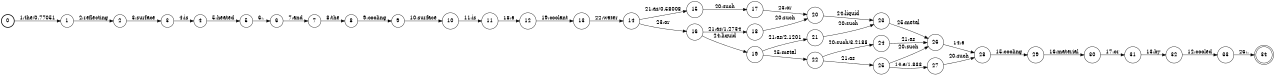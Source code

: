 digraph FST {
rankdir = LR;
size = "8.5,11";
label = "";
center = 1;
orientation = Portrait;
ranksep = "0.4";
nodesep = "0.25";
0 [label = "0", shape = circle, style = bold, fontsize = 14]
	0 -> 1 [label = "1:the/0.77051", fontsize = 14];
1 [label = "1", shape = circle, style = solid, fontsize = 14]
	1 -> 2 [label = "2:reflecting", fontsize = 14];
2 [label = "2", shape = circle, style = solid, fontsize = 14]
	2 -> 3 [label = "3:surface", fontsize = 14];
3 [label = "3", shape = circle, style = solid, fontsize = 14]
	3 -> 4 [label = "4:is", fontsize = 14];
4 [label = "4", shape = circle, style = solid, fontsize = 14]
	4 -> 5 [label = "5:heated", fontsize = 14];
5 [label = "5", shape = circle, style = solid, fontsize = 14]
	5 -> 6 [label = "6:,", fontsize = 14];
6 [label = "6", shape = circle, style = solid, fontsize = 14]
	6 -> 7 [label = "7:and", fontsize = 14];
7 [label = "7", shape = circle, style = solid, fontsize = 14]
	7 -> 8 [label = "8:the", fontsize = 14];
8 [label = "8", shape = circle, style = solid, fontsize = 14]
	8 -> 9 [label = "9:cooling", fontsize = 14];
9 [label = "9", shape = circle, style = solid, fontsize = 14]
	9 -> 10 [label = "10:surface", fontsize = 14];
10 [label = "10", shape = circle, style = solid, fontsize = 14]
	10 -> 11 [label = "11:is", fontsize = 14];
11 [label = "11", shape = circle, style = solid, fontsize = 14]
	11 -> 12 [label = "18:a", fontsize = 14];
12 [label = "12", shape = circle, style = solid, fontsize = 14]
	12 -> 13 [label = "19:coolant", fontsize = 14];
13 [label = "13", shape = circle, style = solid, fontsize = 14]
	13 -> 14 [label = "22:water", fontsize = 14];
14 [label = "14", shape = circle, style = solid, fontsize = 14]
	14 -> 15 [label = "21:as/0.58008", fontsize = 14];
	14 -> 16 [label = "23:or", fontsize = 14];
15 [label = "15", shape = circle, style = solid, fontsize = 14]
	15 -> 17 [label = "20:such", fontsize = 14];
16 [label = "16", shape = circle, style = solid, fontsize = 14]
	16 -> 18 [label = "21:as/1.2734", fontsize = 14];
	16 -> 19 [label = "24:liquid", fontsize = 14];
17 [label = "17", shape = circle, style = solid, fontsize = 14]
	17 -> 20 [label = "23:or", fontsize = 14];
18 [label = "18", shape = circle, style = solid, fontsize = 14]
	18 -> 20 [label = "20:such", fontsize = 14];
19 [label = "19", shape = circle, style = solid, fontsize = 14]
	19 -> 21 [label = "21:as/2.1201", fontsize = 14];
	19 -> 22 [label = "25:metal", fontsize = 14];
20 [label = "20", shape = circle, style = solid, fontsize = 14]
	20 -> 23 [label = "24:liquid", fontsize = 14];
21 [label = "21", shape = circle, style = solid, fontsize = 14]
	21 -> 23 [label = "20:such", fontsize = 14];
22 [label = "22", shape = circle, style = solid, fontsize = 14]
	22 -> 24 [label = "20:such/3.2188", fontsize = 14];
	22 -> 25 [label = "21:as", fontsize = 14];
23 [label = "23", shape = circle, style = solid, fontsize = 14]
	23 -> 26 [label = "25:metal", fontsize = 14];
24 [label = "24", shape = circle, style = solid, fontsize = 14]
	24 -> 26 [label = "21:as", fontsize = 14];
25 [label = "25", shape = circle, style = solid, fontsize = 14]
	25 -> 27 [label = "14:a/1.833", fontsize = 14];
	25 -> 26 [label = "20:such", fontsize = 14];
26 [label = "26", shape = circle, style = solid, fontsize = 14]
	26 -> 28 [label = "14:a", fontsize = 14];
27 [label = "27", shape = circle, style = solid, fontsize = 14]
	27 -> 28 [label = "20:such", fontsize = 14];
28 [label = "28", shape = circle, style = solid, fontsize = 14]
	28 -> 29 [label = "15:cooling", fontsize = 14];
29 [label = "29", shape = circle, style = solid, fontsize = 14]
	29 -> 30 [label = "16:material", fontsize = 14];
30 [label = "30", shape = circle, style = solid, fontsize = 14]
	30 -> 31 [label = "17:or", fontsize = 14];
31 [label = "31", shape = circle, style = solid, fontsize = 14]
	31 -> 32 [label = "13:by", fontsize = 14];
32 [label = "32", shape = circle, style = solid, fontsize = 14]
	32 -> 33 [label = "12:cooled", fontsize = 14];
33 [label = "33", shape = circle, style = solid, fontsize = 14]
	33 -> 34 [label = "26:.", fontsize = 14];
34 [label = "34", shape = doublecircle, style = solid, fontsize = 14]
}
